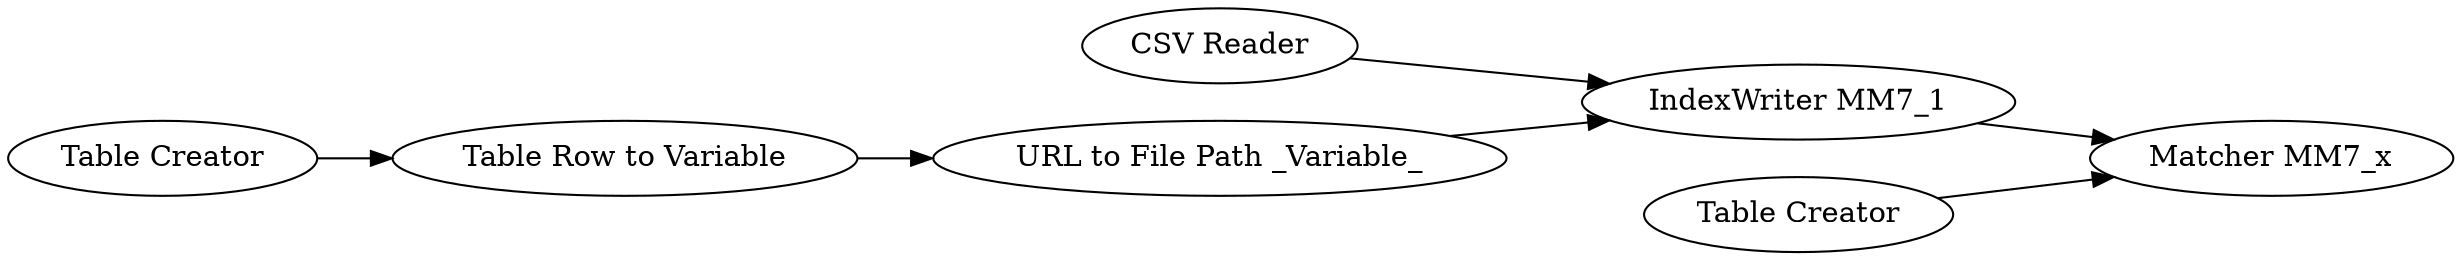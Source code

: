 digraph {
	1 [label="CSV Reader"]
	2 [label="IndexWriter MM7_1"]
	3 [label="Table Creator"]
	7 [label="Matcher MM7_x"]
	18 [label="Table Creator"]
	19 [label="Table Row to Variable"]
	20 [label="URL to File Path _Variable_"]
	1 -> 2
	2 -> 7
	3 -> 7
	18 -> 19
	19 -> 20
	20 -> 2
	rankdir=LR
}
